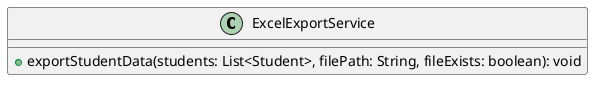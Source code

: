 @startuml
class ExcelExportService [[java:edu.sru.thangiah.service.ExcelExportService]] {
	+exportStudentData(students: List<Student>, filePath: String, fileExists: boolean): void
}
@enduml